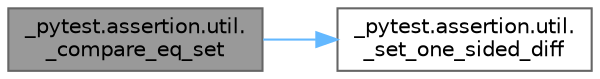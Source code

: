 digraph "_pytest.assertion.util._compare_eq_set"
{
 // LATEX_PDF_SIZE
  bgcolor="transparent";
  edge [fontname=Helvetica,fontsize=10,labelfontname=Helvetica,labelfontsize=10];
  node [fontname=Helvetica,fontsize=10,shape=box,height=0.2,width=0.4];
  rankdir="LR";
  Node1 [id="Node000001",label="_pytest.assertion.util.\l_compare_eq_set",height=0.2,width=0.4,color="gray40", fillcolor="grey60", style="filled", fontcolor="black",tooltip=" "];
  Node1 -> Node2 [id="edge1_Node000001_Node000002",color="steelblue1",style="solid",tooltip=" "];
  Node2 [id="Node000002",label="_pytest.assertion.util.\l_set_one_sided_diff",height=0.2,width=0.4,color="grey40", fillcolor="white", style="filled",URL="$namespace__pytest_1_1assertion_1_1util.html#a2970c56a957686a59acf06ff8b7c9f15",tooltip=" "];
}
